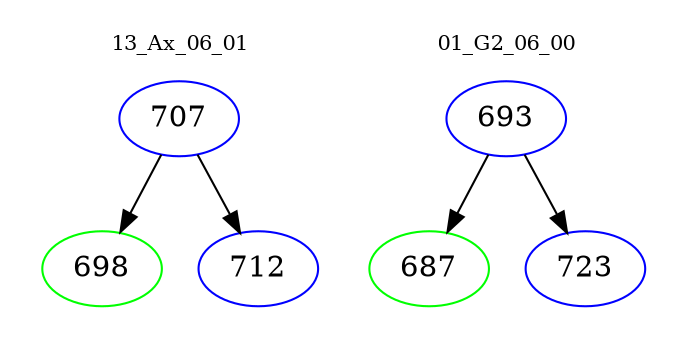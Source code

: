 digraph{
subgraph cluster_0 {
color = white
label = "13_Ax_06_01";
fontsize=10;
T0_707 [label="707", color="blue"]
T0_707 -> T0_698 [color="black"]
T0_698 [label="698", color="green"]
T0_707 -> T0_712 [color="black"]
T0_712 [label="712", color="blue"]
}
subgraph cluster_1 {
color = white
label = "01_G2_06_00";
fontsize=10;
T1_693 [label="693", color="blue"]
T1_693 -> T1_687 [color="black"]
T1_687 [label="687", color="green"]
T1_693 -> T1_723 [color="black"]
T1_723 [label="723", color="blue"]
}
}
